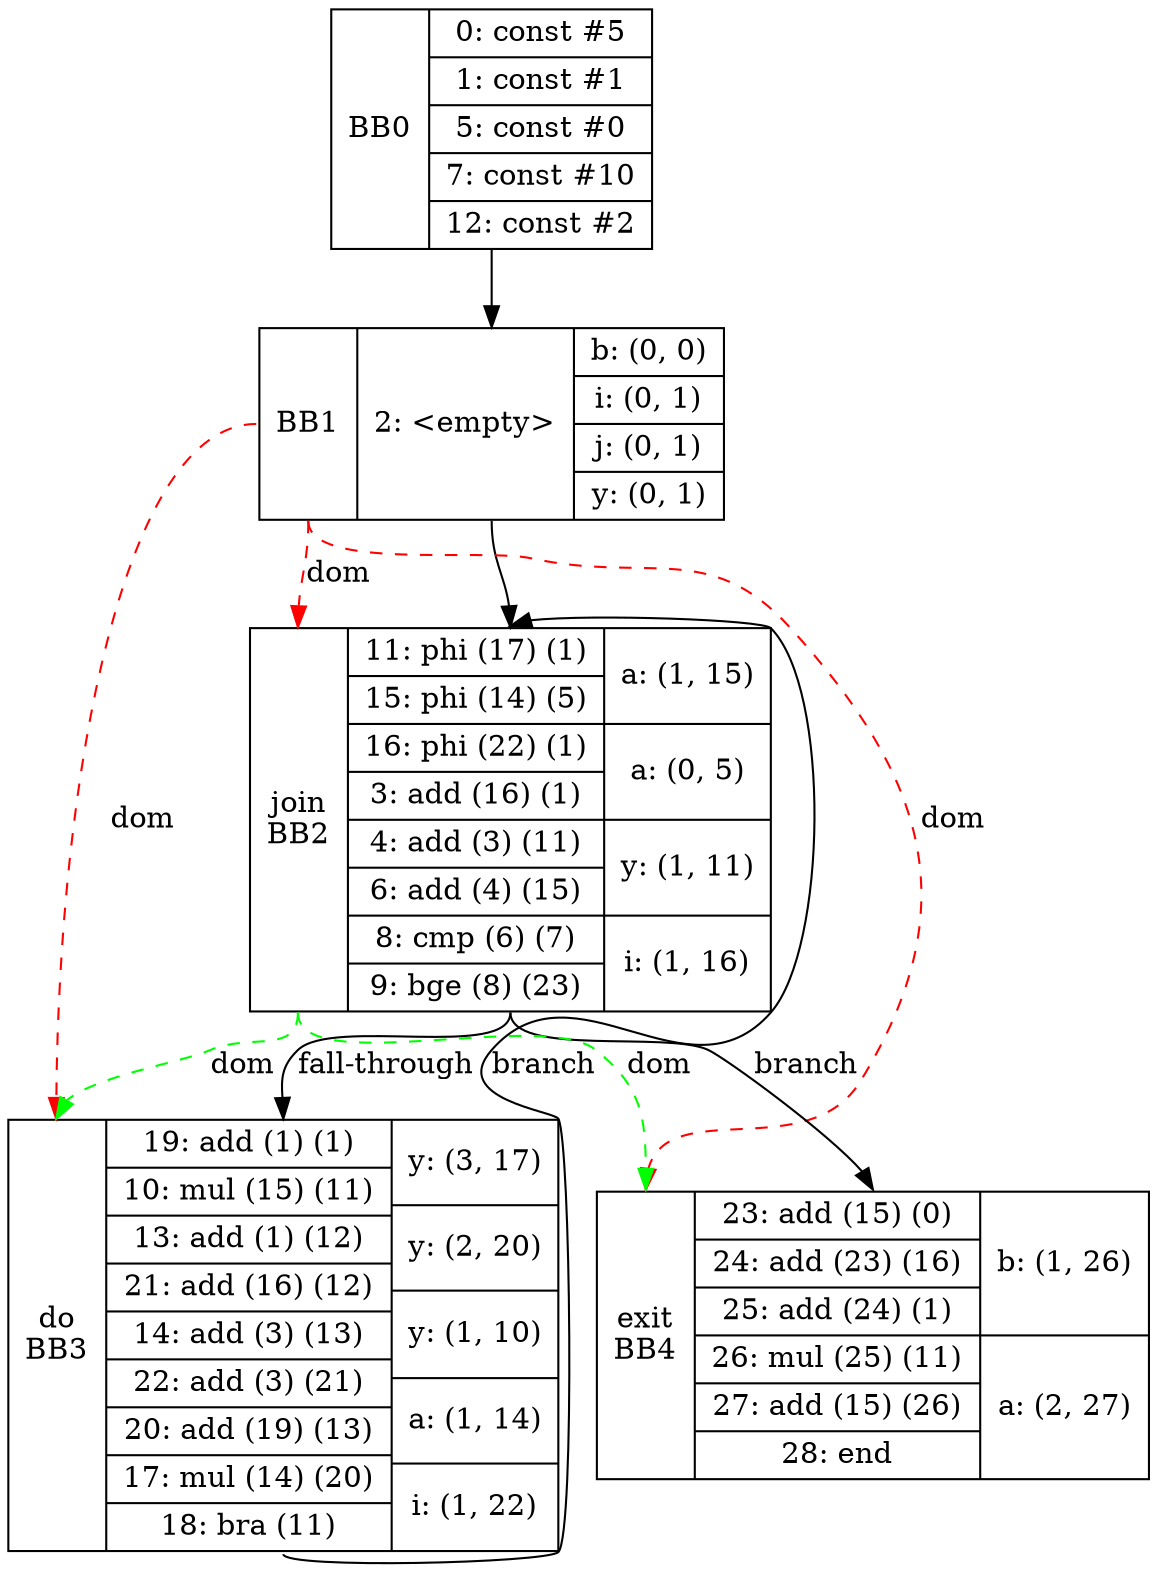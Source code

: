 digraph G {
	bb0[shape=record, label="<b>BB0|{0: const #5|1: const #1|5: const #0|7: const #10|12: const #2}"];
	bb1[shape=record, label="<b>BB1|{2: \<empty\>}|{b: (0, 0)|i: (0, 1)|j: (0, 1)|y: (0, 1)}"];
	bb2[shape=record, label="<b>join\nBB2|{11: phi (17) (1)|15: phi (14) (5)|16: phi (22) (1)|3: add (16) (1)|4: add (3) (11)|6: add (4) (15)|8: cmp (6) (7)|9: bge (8) (23)}|{a: (1, 15)|a: (0, 5)|y: (1, 11)|i: (1, 16)}"];
	bb3[shape=record, label="<b>do\nBB3|{19: add (1) (1)|10: mul (15) (11)|13: add (1) (12)|21: add (16) (12)|14: add (3) (13)|22: add (3) (21)|20: add (19) (13)|17: mul (14) (20)|18: bra (11)}|{y: (3, 17)|y: (2, 20)|y: (1, 10)|a: (1, 14)|i: (1, 22)}"];
	bb4[shape=record, label="<b>exit\nBB4|{23: add (15) (0)|24: add (23) (16)|25: add (24) (1)|26: mul (25) (11)|27: add (15) (26)|28: end}|{b: (1, 26)|a: (2, 27)}"];

	bb0:s -> bb1:n;
	bb1:s -> bb2:n;
	bb3:s -> bb2:n[label="branch", constraint=false];
	bb2:s -> bb3:n[label="fall-through"];
	bb2:s -> bb4:n[label="branch"];
	bb1:b -> bb2:b [color="red", style=dashed, label="dom"];
	bb2:b -> bb3:b [color="green", style=dashed, label="dom"];
	bb1:b -> bb3:b [color="red", style=dashed, label="dom"];
	bb2:b -> bb4:b [color="green", style=dashed, label="dom"];
	bb1:b -> bb4:b [color="red", style=dashed, label="dom"]; 
}